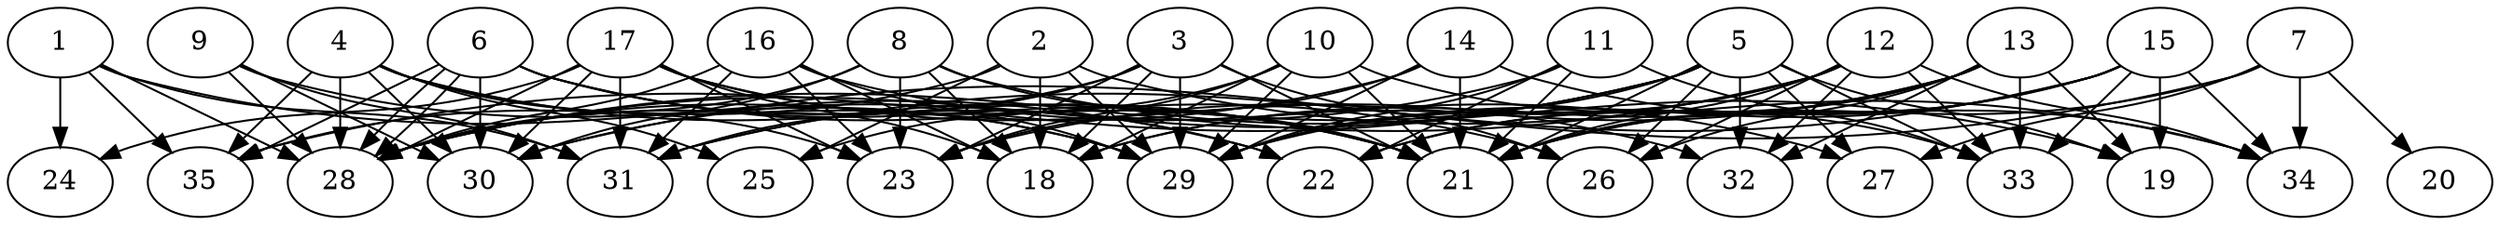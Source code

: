 // DAG (tier=3-complex, mode=compute, n=35, ccr=0.478, fat=0.738, density=0.797, regular=0.328, jump=0.280, mindata=1048576, maxdata=16777216)
// DAG automatically generated by daggen at Sun Aug 24 16:33:34 2025
// /home/ermia/Project/Environments/daggen/bin/daggen --dot --ccr 0.478 --fat 0.738 --regular 0.328 --density 0.797 --jump 0.280 --mindata 1048576 --maxdata 16777216 -n 35 
digraph G {
  1 [size="9165361818214108", alpha="0.08", expect_size="4582680909107054"]
  1 -> 22 [size ="268449288814592"]
  1 -> 24 [size ="268449288814592"]
  1 -> 28 [size ="268449288814592"]
  1 -> 31 [size ="268449288814592"]
  1 -> 35 [size ="268449288814592"]
  2 [size="12897976423516594", alpha="0.04", expect_size="6448988211758297"]
  2 -> 18 [size ="326109023436800"]
  2 -> 25 [size ="326109023436800"]
  2 -> 29 [size ="326109023436800"]
  2 -> 34 [size ="326109023436800"]
  2 -> 35 [size ="326109023436800"]
  3 [size="502116876728612", alpha="0.19", expect_size="251058438364306"]
  3 -> 18 [size ="34296689590272"]
  3 -> 21 [size ="34296689590272"]
  3 -> 23 [size ="34296689590272"]
  3 -> 26 [size ="34296689590272"]
  3 -> 28 [size ="34296689590272"]
  3 -> 29 [size ="34296689590272"]
  3 -> 31 [size ="34296689590272"]
  4 [size="3825609613925366784", alpha="0.07", expect_size="1912804806962683392"]
  4 -> 21 [size ="1886933517074432"]
  4 -> 23 [size ="1886933517074432"]
  4 -> 25 [size ="1886933517074432"]
  4 -> 28 [size ="1886933517074432"]
  4 -> 29 [size ="1886933517074432"]
  4 -> 30 [size ="1886933517074432"]
  4 -> 35 [size ="1886933517074432"]
  5 [size="2670678426511816523776", alpha="0.17", expect_size="1335339213255908261888"]
  5 -> 19 [size ="1539942077431808"]
  5 -> 21 [size ="1539942077431808"]
  5 -> 26 [size ="1539942077431808"]
  5 -> 27 [size ="1539942077431808"]
  5 -> 28 [size ="1539942077431808"]
  5 -> 29 [size ="1539942077431808"]
  5 -> 31 [size ="1539942077431808"]
  5 -> 32 [size ="1539942077431808"]
  5 -> 33 [size ="1539942077431808"]
  5 -> 35 [size ="1539942077431808"]
  6 [size="50800544657289208", alpha="0.10", expect_size="25400272328644604"]
  6 -> 21 [size ="1671526243893248"]
  6 -> 22 [size ="1671526243893248"]
  6 -> 26 [size ="1671526243893248"]
  6 -> 28 [size ="1671526243893248"]
  6 -> 28 [size ="1671526243893248"]
  6 -> 30 [size ="1671526243893248"]
  6 -> 35 [size ="1671526243893248"]
  7 [size="68123855538031168", alpha="0.19", expect_size="34061927769015584"]
  7 -> 20 [size ="1879141213274112"]
  7 -> 21 [size ="1879141213274112"]
  7 -> 27 [size ="1879141213274112"]
  7 -> 30 [size ="1879141213274112"]
  7 -> 34 [size ="1879141213274112"]
  8 [size="50968294495345728", alpha="0.02", expect_size="25484147247672864"]
  8 -> 18 [size ="1466950911787008"]
  8 -> 19 [size ="1466950911787008"]
  8 -> 21 [size ="1466950911787008"]
  8 -> 23 [size ="1466950911787008"]
  8 -> 28 [size ="1466950911787008"]
  8 -> 30 [size ="1466950911787008"]
  9 [size="47638442320023568", alpha="0.06", expect_size="23819221160011784"]
  9 -> 28 [size ="2022911485411328"]
  9 -> 29 [size ="2022911485411328"]
  9 -> 30 [size ="2022911485411328"]
  9 -> 31 [size ="2022911485411328"]
  10 [size="74125068065838736", alpha="0.18", expect_size="37062534032919368"]
  10 -> 18 [size ="1630806204219392"]
  10 -> 21 [size ="1630806204219392"]
  10 -> 23 [size ="1630806204219392"]
  10 -> 25 [size ="1630806204219392"]
  10 -> 29 [size ="1630806204219392"]
  10 -> 33 [size ="1630806204219392"]
  11 [size="2453125236455738880", alpha="0.14", expect_size="1226562618227869440"]
  11 -> 21 [size ="1443527804321792"]
  11 -> 22 [size ="1443527804321792"]
  11 -> 29 [size ="1443527804321792"]
  11 -> 30 [size ="1443527804321792"]
  11 -> 33 [size ="1443527804321792"]
  12 [size="2707180241786398", alpha="0.19", expect_size="1353590120893199"]
  12 -> 18 [size ="64086414983168"]
  12 -> 21 [size ="64086414983168"]
  12 -> 26 [size ="64086414983168"]
  12 -> 28 [size ="64086414983168"]
  12 -> 29 [size ="64086414983168"]
  12 -> 32 [size ="64086414983168"]
  12 -> 33 [size ="64086414983168"]
  12 -> 34 [size ="64086414983168"]
  13 [size="2829238628104663990272", alpha="0.14", expect_size="1414619314052331995136"]
  13 -> 18 [size ="1600306022449152"]
  13 -> 19 [size ="1600306022449152"]
  13 -> 21 [size ="1600306022449152"]
  13 -> 22 [size ="1600306022449152"]
  13 -> 23 [size ="1600306022449152"]
  13 -> 26 [size ="1600306022449152"]
  13 -> 32 [size ="1600306022449152"]
  13 -> 33 [size ="1600306022449152"]
  14 [size="1609708587536351232000", alpha="0.12", expect_size="804854293768175616000"]
  14 -> 21 [size ="1098807194419200"]
  14 -> 23 [size ="1098807194419200"]
  14 -> 28 [size ="1098807194419200"]
  14 -> 29 [size ="1098807194419200"]
  14 -> 34 [size ="1098807194419200"]
  15 [size="56664831170812472", alpha="0.08", expect_size="28332415585406236"]
  15 -> 19 [size ="962028055298048"]
  15 -> 21 [size ="962028055298048"]
  15 -> 22 [size ="962028055298048"]
  15 -> 29 [size ="962028055298048"]
  15 -> 31 [size ="962028055298048"]
  15 -> 33 [size ="962028055298048"]
  15 -> 34 [size ="962028055298048"]
  16 [size="11650815186216538", alpha="0.07", expect_size="5825407593108269"]
  16 -> 18 [size ="406474371104768"]
  16 -> 23 [size ="406474371104768"]
  16 -> 27 [size ="406474371104768"]
  16 -> 28 [size ="406474371104768"]
  16 -> 29 [size ="406474371104768"]
  16 -> 31 [size ="406474371104768"]
  17 [size="460924445138817152", alpha="0.10", expect_size="230462222569408576"]
  17 -> 18 [size ="1006917635801088"]
  17 -> 21 [size ="1006917635801088"]
  17 -> 23 [size ="1006917635801088"]
  17 -> 24 [size ="1006917635801088"]
  17 -> 28 [size ="1006917635801088"]
  17 -> 30 [size ="1006917635801088"]
  17 -> 31 [size ="1006917635801088"]
  17 -> 32 [size ="1006917635801088"]
  18 [size="815605741722901376", alpha="0.10", expect_size="407802870861450688"]
  19 [size="21794729695516800", alpha="0.15", expect_size="10897364847758400"]
  20 [size="37600962121959856", alpha="0.14", expect_size="18800481060979928"]
  21 [size="22293753428694636", alpha="0.04", expect_size="11146876714347318"]
  22 [size="1609998840337996800", alpha="0.04", expect_size="804999420168998400"]
  23 [size="694459483127029956608", alpha="0.18", expect_size="347229741563514978304"]
  24 [size="18923602075393448", alpha="0.07", expect_size="9461801037696724"]
  25 [size="323222141183074816", alpha="0.18", expect_size="161611070591537408"]
  26 [size="1932068246457128448", alpha="0.11", expect_size="966034123228564224"]
  27 [size="641653063347819511808", alpha="0.07", expect_size="320826531673909755904"]
  28 [size="92622998187486640", alpha="0.06", expect_size="46311499093743320"]
  29 [size="477138246943568297984", alpha="0.00", expect_size="238569123471784148992"]
  30 [size="38228346279147008", alpha="0.11", expect_size="19114173139573504"]
  31 [size="48226552608521432", alpha="0.05", expect_size="24113276304260716"]
  32 [size="4684422157168541696", alpha="0.05", expect_size="2342211078584270848"]
  33 [size="19273075207427888", alpha="0.09", expect_size="9636537603713944"]
  34 [size="1245122437512884649984", alpha="0.02", expect_size="622561218756442324992"]
  35 [size="12526479170567405568", alpha="0.18", expect_size="6263239585283702784"]
}